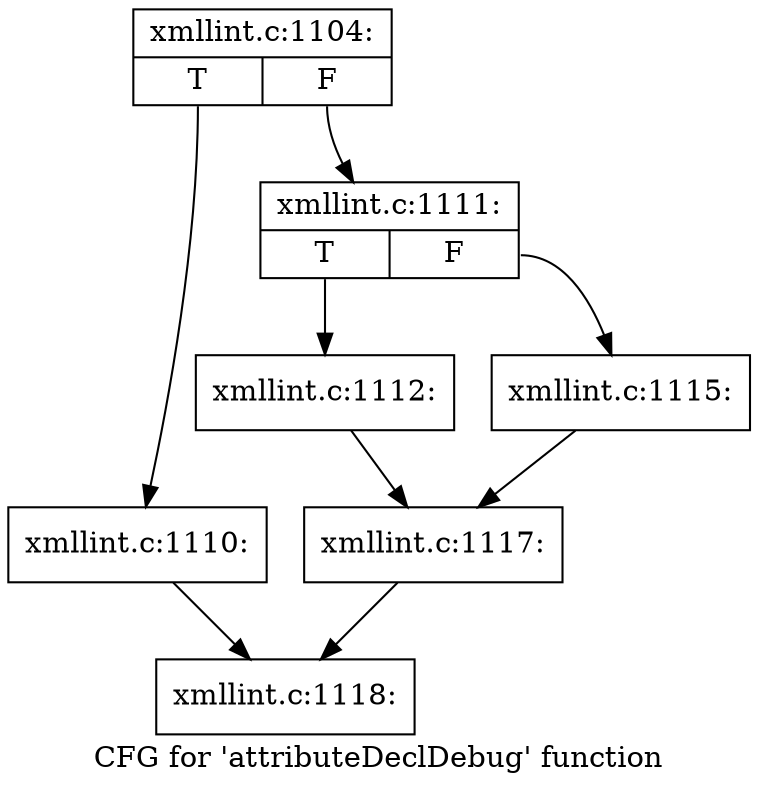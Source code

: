 digraph "CFG for 'attributeDeclDebug' function" {
	label="CFG for 'attributeDeclDebug' function";

	Node0x4fc1a40 [shape=record,label="{xmllint.c:1104:|{<s0>T|<s1>F}}"];
	Node0x4fc1a40:s0 -> Node0x4fc4cc0;
	Node0x4fc1a40:s1 -> Node0x4fc4d10;
	Node0x4fc4cc0 [shape=record,label="{xmllint.c:1110:}"];
	Node0x4fc4cc0 -> Node0x4fc3490;
	Node0x4fc4d10 [shape=record,label="{xmllint.c:1111:|{<s0>T|<s1>F}}"];
	Node0x4fc4d10:s0 -> Node0x4fc5030;
	Node0x4fc4d10:s1 -> Node0x4fc50d0;
	Node0x4fc5030 [shape=record,label="{xmllint.c:1112:}"];
	Node0x4fc5030 -> Node0x4fc5080;
	Node0x4fc50d0 [shape=record,label="{xmllint.c:1115:}"];
	Node0x4fc50d0 -> Node0x4fc5080;
	Node0x4fc5080 [shape=record,label="{xmllint.c:1117:}"];
	Node0x4fc5080 -> Node0x4fc3490;
	Node0x4fc3490 [shape=record,label="{xmllint.c:1118:}"];
}

